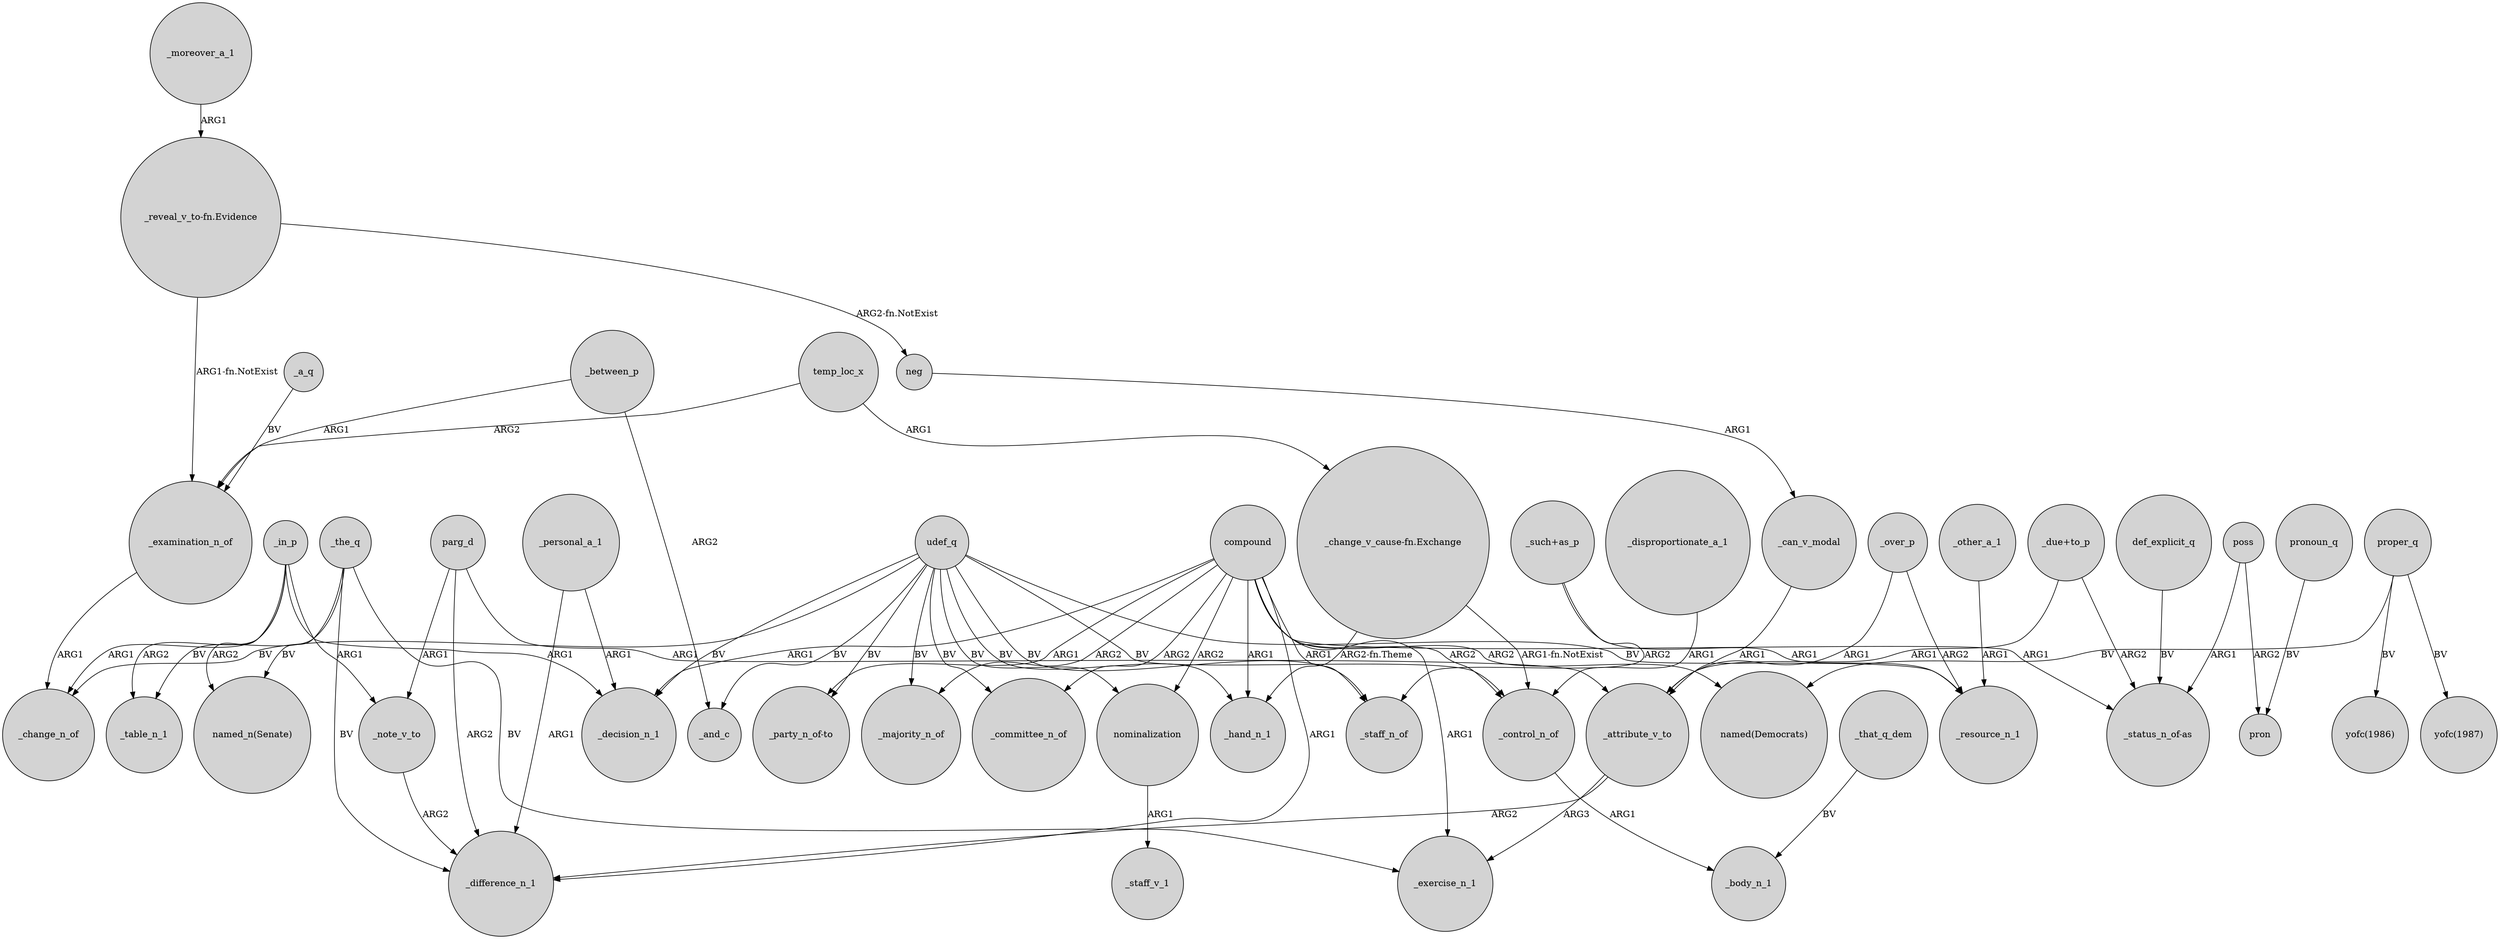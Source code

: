 digraph {
	node [shape=circle style=filled]
	compound -> _decision_n_1 [label=ARG1]
	nominalization -> _staff_v_1 [label=ARG1]
	compound -> "_status_n_of-as" [label=ARG1]
	poss -> pron [label=ARG2]
	parg_d -> _attribute_v_to [label=ARG1]
	_personal_a_1 -> _difference_n_1 [label=ARG1]
	parg_d -> _note_v_to [label=ARG1]
	"_due+to_p" -> "_status_n_of-as" [label=ARG2]
	udef_q -> _staff_n_of [label=BV]
	udef_q -> _control_n_of [label=BV]
	"_change_v_cause-fn.Exchange" -> _control_n_of [label="ARG1-fn.NotExist"]
	_personal_a_1 -> _decision_n_1 [label=ARG1]
	compound -> _exercise_n_1 [label=ARG1]
	_disproportionate_a_1 -> _control_n_of [label=ARG1]
	"_reveal_v_to-fn.Evidence" -> neg [label="ARG2-fn.NotExist"]
	udef_q -> "_party_n_of-to" [label=BV]
	_moreover_a_1 -> "_reveal_v_to-fn.Evidence" [label=ARG1]
	_the_q -> _exercise_n_1 [label=BV]
	compound -> "named(Democrats)" [label=ARG2]
	_attribute_v_to -> _exercise_n_1 [label=ARG3]
	_in_p -> "named_n(Senate)" [label=ARG2]
	temp_loc_x -> "_change_v_cause-fn.Exchange" [label=ARG1]
	_in_p -> _note_v_to [label=ARG1]
	compound -> nominalization [label=ARG2]
	_the_q -> _table_n_1 [label=BV]
	"_reveal_v_to-fn.Evidence" -> _examination_n_of [label="ARG1-fn.NotExist"]
	compound -> _hand_n_1 [label=ARG1]
	_in_p -> _table_n_1 [label=ARG2]
	_attribute_v_to -> _difference_n_1 [label=ARG2]
	udef_q -> _majority_n_of [label=BV]
	"_such+as_p" -> _resource_n_1 [label=ARG1]
	compound -> _control_n_of [label=ARG2]
	_between_p -> _examination_n_of [label=ARG1]
	proper_q -> "named(Democrats)" [label=BV]
	_a_q -> _examination_n_of [label=BV]
	_other_a_1 -> _resource_n_1 [label=ARG1]
	_in_p -> _change_n_of [label=ARG1]
	pronoun_q -> pron [label=BV]
	"_such+as_p" -> _staff_n_of [label=ARG2]
	udef_q -> _committee_n_of [label=BV]
	_that_q_dem -> _body_n_1 [label=BV]
	udef_q -> _change_n_of [label=BV]
	udef_q -> _resource_n_1 [label=BV]
	_the_q -> "named_n(Senate)" [label=BV]
	_the_q -> _difference_n_1 [label=BV]
	udef_q -> _hand_n_1 [label=BV]
	compound -> _committee_n_of [label=ARG2]
	def_explicit_q -> "_status_n_of-as" [label=BV]
	_between_p -> _and_c [label=ARG2]
	compound -> _staff_n_of [label=ARG1]
	_in_p -> _decision_n_1 [label=ARG1]
	_control_n_of -> _body_n_1 [label=ARG1]
	proper_q -> "yofc(1986)" [label=BV]
	udef_q -> nominalization [label=BV]
	compound -> _difference_n_1 [label=ARG1]
	proper_q -> "yofc(1987)" [label=BV]
	parg_d -> _difference_n_1 [label=ARG2]
	_over_p -> _resource_n_1 [label=ARG2]
	compound -> _majority_n_of [label=ARG2]
	udef_q -> _decision_n_1 [label=BV]
	_can_v_modal -> _attribute_v_to [label=ARG1]
	"_due+to_p" -> _attribute_v_to [label=ARG1]
	_over_p -> _attribute_v_to [label=ARG1]
	_examination_n_of -> _change_n_of [label=ARG1]
	_note_v_to -> _difference_n_1 [label=ARG2]
	poss -> "_status_n_of-as" [label=ARG1]
	udef_q -> _and_c [label=BV]
	temp_loc_x -> _examination_n_of [label=ARG2]
	neg -> _can_v_modal [label=ARG1]
	"_change_v_cause-fn.Exchange" -> _hand_n_1 [label="ARG2-fn.Theme"]
	compound -> "_party_n_of-to" [label=ARG1]
}
